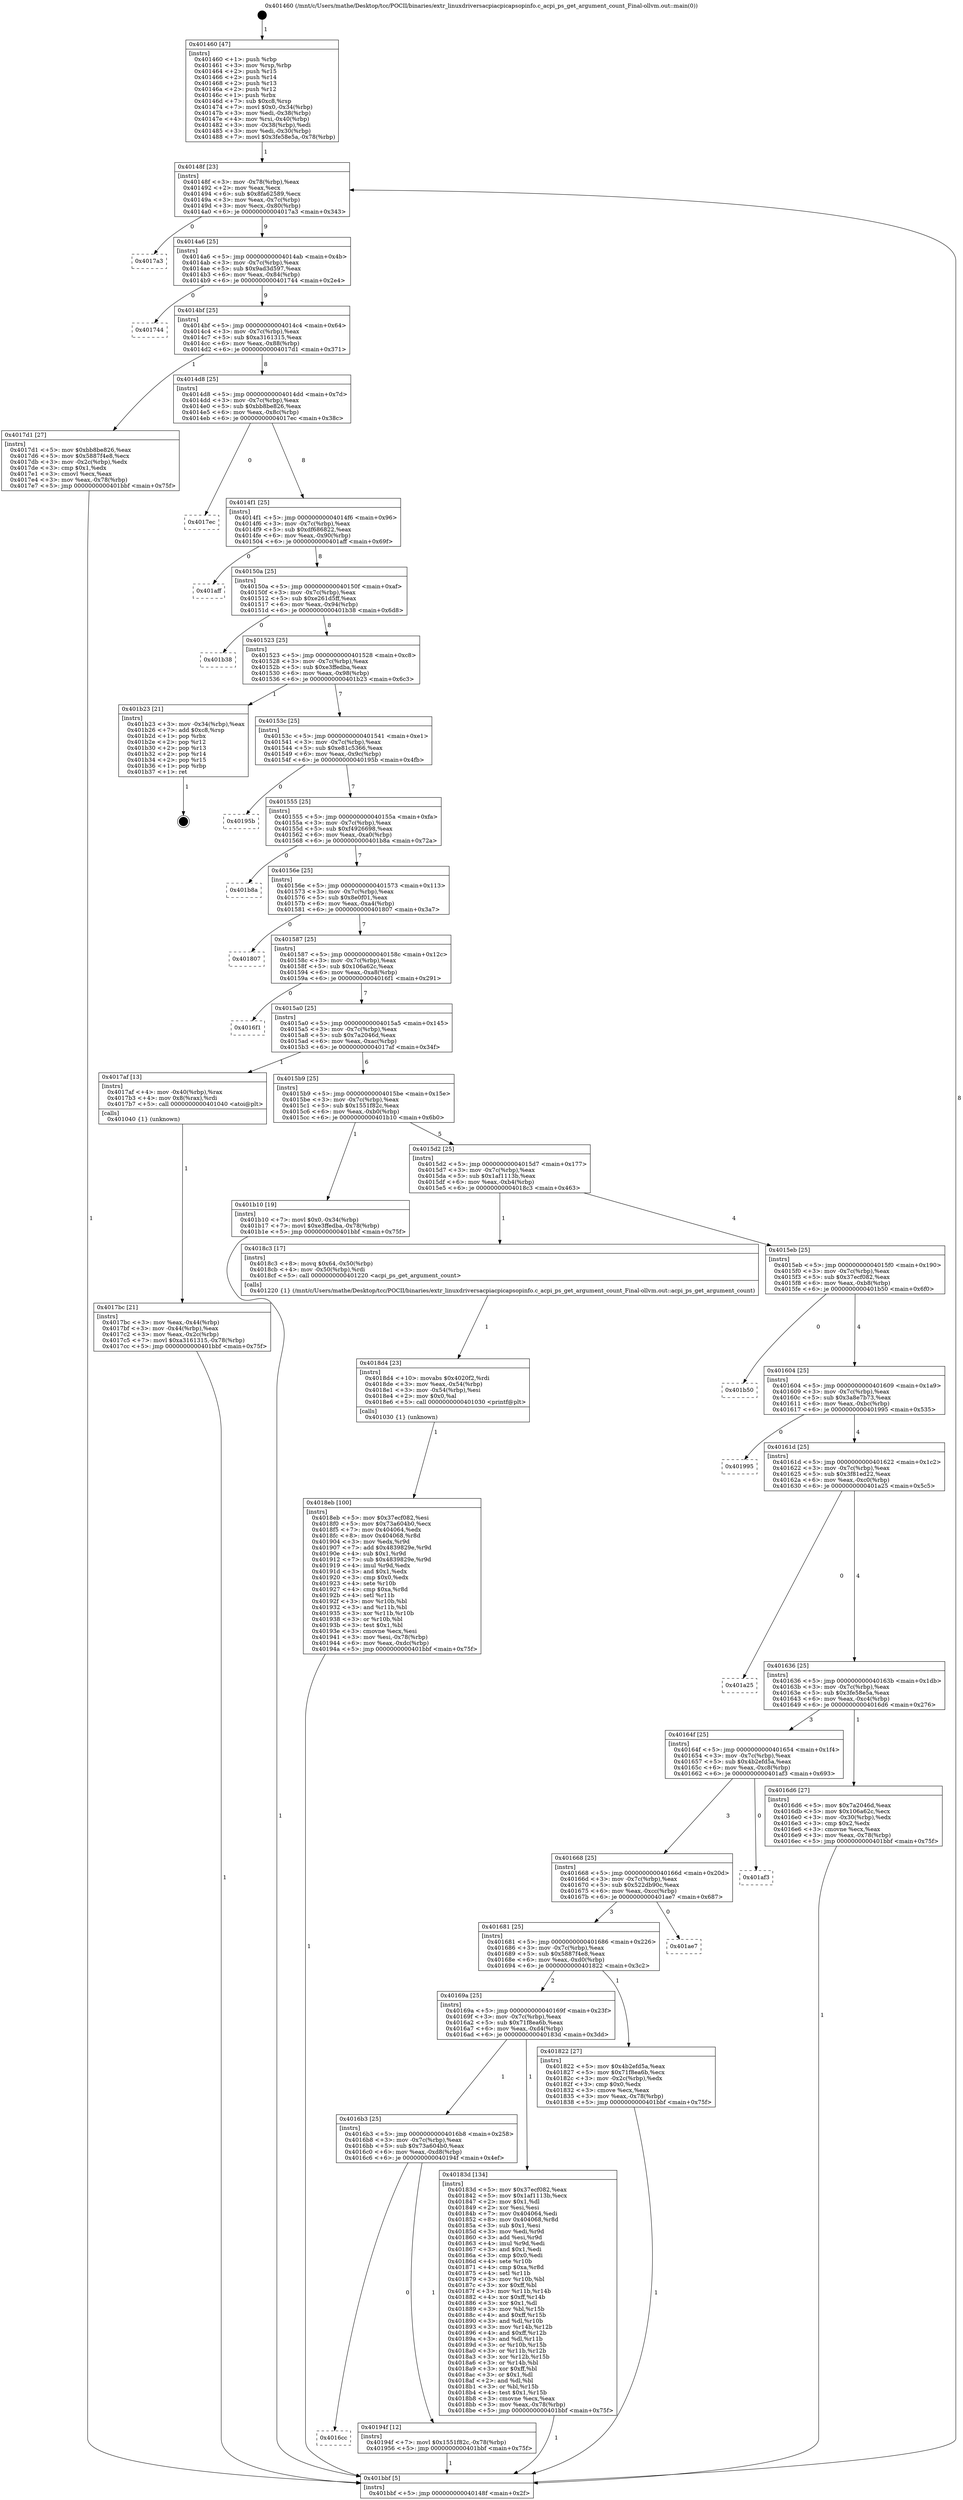 digraph "0x401460" {
  label = "0x401460 (/mnt/c/Users/mathe/Desktop/tcc/POCII/binaries/extr_linuxdriversacpiacpicapsopinfo.c_acpi_ps_get_argument_count_Final-ollvm.out::main(0))"
  labelloc = "t"
  node[shape=record]

  Entry [label="",width=0.3,height=0.3,shape=circle,fillcolor=black,style=filled]
  "0x40148f" [label="{
     0x40148f [23]\l
     | [instrs]\l
     &nbsp;&nbsp;0x40148f \<+3\>: mov -0x78(%rbp),%eax\l
     &nbsp;&nbsp;0x401492 \<+2\>: mov %eax,%ecx\l
     &nbsp;&nbsp;0x401494 \<+6\>: sub $0x8fa62589,%ecx\l
     &nbsp;&nbsp;0x40149a \<+3\>: mov %eax,-0x7c(%rbp)\l
     &nbsp;&nbsp;0x40149d \<+3\>: mov %ecx,-0x80(%rbp)\l
     &nbsp;&nbsp;0x4014a0 \<+6\>: je 00000000004017a3 \<main+0x343\>\l
  }"]
  "0x4017a3" [label="{
     0x4017a3\l
  }", style=dashed]
  "0x4014a6" [label="{
     0x4014a6 [25]\l
     | [instrs]\l
     &nbsp;&nbsp;0x4014a6 \<+5\>: jmp 00000000004014ab \<main+0x4b\>\l
     &nbsp;&nbsp;0x4014ab \<+3\>: mov -0x7c(%rbp),%eax\l
     &nbsp;&nbsp;0x4014ae \<+5\>: sub $0x9ad3d597,%eax\l
     &nbsp;&nbsp;0x4014b3 \<+6\>: mov %eax,-0x84(%rbp)\l
     &nbsp;&nbsp;0x4014b9 \<+6\>: je 0000000000401744 \<main+0x2e4\>\l
  }"]
  Exit [label="",width=0.3,height=0.3,shape=circle,fillcolor=black,style=filled,peripheries=2]
  "0x401744" [label="{
     0x401744\l
  }", style=dashed]
  "0x4014bf" [label="{
     0x4014bf [25]\l
     | [instrs]\l
     &nbsp;&nbsp;0x4014bf \<+5\>: jmp 00000000004014c4 \<main+0x64\>\l
     &nbsp;&nbsp;0x4014c4 \<+3\>: mov -0x7c(%rbp),%eax\l
     &nbsp;&nbsp;0x4014c7 \<+5\>: sub $0xa3161315,%eax\l
     &nbsp;&nbsp;0x4014cc \<+6\>: mov %eax,-0x88(%rbp)\l
     &nbsp;&nbsp;0x4014d2 \<+6\>: je 00000000004017d1 \<main+0x371\>\l
  }"]
  "0x4016cc" [label="{
     0x4016cc\l
  }", style=dashed]
  "0x4017d1" [label="{
     0x4017d1 [27]\l
     | [instrs]\l
     &nbsp;&nbsp;0x4017d1 \<+5\>: mov $0xbb8be826,%eax\l
     &nbsp;&nbsp;0x4017d6 \<+5\>: mov $0x5887f4e8,%ecx\l
     &nbsp;&nbsp;0x4017db \<+3\>: mov -0x2c(%rbp),%edx\l
     &nbsp;&nbsp;0x4017de \<+3\>: cmp $0x1,%edx\l
     &nbsp;&nbsp;0x4017e1 \<+3\>: cmovl %ecx,%eax\l
     &nbsp;&nbsp;0x4017e4 \<+3\>: mov %eax,-0x78(%rbp)\l
     &nbsp;&nbsp;0x4017e7 \<+5\>: jmp 0000000000401bbf \<main+0x75f\>\l
  }"]
  "0x4014d8" [label="{
     0x4014d8 [25]\l
     | [instrs]\l
     &nbsp;&nbsp;0x4014d8 \<+5\>: jmp 00000000004014dd \<main+0x7d\>\l
     &nbsp;&nbsp;0x4014dd \<+3\>: mov -0x7c(%rbp),%eax\l
     &nbsp;&nbsp;0x4014e0 \<+5\>: sub $0xbb8be826,%eax\l
     &nbsp;&nbsp;0x4014e5 \<+6\>: mov %eax,-0x8c(%rbp)\l
     &nbsp;&nbsp;0x4014eb \<+6\>: je 00000000004017ec \<main+0x38c\>\l
  }"]
  "0x40194f" [label="{
     0x40194f [12]\l
     | [instrs]\l
     &nbsp;&nbsp;0x40194f \<+7\>: movl $0x1551f82c,-0x78(%rbp)\l
     &nbsp;&nbsp;0x401956 \<+5\>: jmp 0000000000401bbf \<main+0x75f\>\l
  }"]
  "0x4017ec" [label="{
     0x4017ec\l
  }", style=dashed]
  "0x4014f1" [label="{
     0x4014f1 [25]\l
     | [instrs]\l
     &nbsp;&nbsp;0x4014f1 \<+5\>: jmp 00000000004014f6 \<main+0x96\>\l
     &nbsp;&nbsp;0x4014f6 \<+3\>: mov -0x7c(%rbp),%eax\l
     &nbsp;&nbsp;0x4014f9 \<+5\>: sub $0xdf686822,%eax\l
     &nbsp;&nbsp;0x4014fe \<+6\>: mov %eax,-0x90(%rbp)\l
     &nbsp;&nbsp;0x401504 \<+6\>: je 0000000000401aff \<main+0x69f\>\l
  }"]
  "0x4018eb" [label="{
     0x4018eb [100]\l
     | [instrs]\l
     &nbsp;&nbsp;0x4018eb \<+5\>: mov $0x37ecf082,%esi\l
     &nbsp;&nbsp;0x4018f0 \<+5\>: mov $0x73a604b0,%ecx\l
     &nbsp;&nbsp;0x4018f5 \<+7\>: mov 0x404064,%edx\l
     &nbsp;&nbsp;0x4018fc \<+8\>: mov 0x404068,%r8d\l
     &nbsp;&nbsp;0x401904 \<+3\>: mov %edx,%r9d\l
     &nbsp;&nbsp;0x401907 \<+7\>: add $0x4839829e,%r9d\l
     &nbsp;&nbsp;0x40190e \<+4\>: sub $0x1,%r9d\l
     &nbsp;&nbsp;0x401912 \<+7\>: sub $0x4839829e,%r9d\l
     &nbsp;&nbsp;0x401919 \<+4\>: imul %r9d,%edx\l
     &nbsp;&nbsp;0x40191d \<+3\>: and $0x1,%edx\l
     &nbsp;&nbsp;0x401920 \<+3\>: cmp $0x0,%edx\l
     &nbsp;&nbsp;0x401923 \<+4\>: sete %r10b\l
     &nbsp;&nbsp;0x401927 \<+4\>: cmp $0xa,%r8d\l
     &nbsp;&nbsp;0x40192b \<+4\>: setl %r11b\l
     &nbsp;&nbsp;0x40192f \<+3\>: mov %r10b,%bl\l
     &nbsp;&nbsp;0x401932 \<+3\>: and %r11b,%bl\l
     &nbsp;&nbsp;0x401935 \<+3\>: xor %r11b,%r10b\l
     &nbsp;&nbsp;0x401938 \<+3\>: or %r10b,%bl\l
     &nbsp;&nbsp;0x40193b \<+3\>: test $0x1,%bl\l
     &nbsp;&nbsp;0x40193e \<+3\>: cmovne %ecx,%esi\l
     &nbsp;&nbsp;0x401941 \<+3\>: mov %esi,-0x78(%rbp)\l
     &nbsp;&nbsp;0x401944 \<+6\>: mov %eax,-0xdc(%rbp)\l
     &nbsp;&nbsp;0x40194a \<+5\>: jmp 0000000000401bbf \<main+0x75f\>\l
  }"]
  "0x401aff" [label="{
     0x401aff\l
  }", style=dashed]
  "0x40150a" [label="{
     0x40150a [25]\l
     | [instrs]\l
     &nbsp;&nbsp;0x40150a \<+5\>: jmp 000000000040150f \<main+0xaf\>\l
     &nbsp;&nbsp;0x40150f \<+3\>: mov -0x7c(%rbp),%eax\l
     &nbsp;&nbsp;0x401512 \<+5\>: sub $0xe261d5ff,%eax\l
     &nbsp;&nbsp;0x401517 \<+6\>: mov %eax,-0x94(%rbp)\l
     &nbsp;&nbsp;0x40151d \<+6\>: je 0000000000401b38 \<main+0x6d8\>\l
  }"]
  "0x4018d4" [label="{
     0x4018d4 [23]\l
     | [instrs]\l
     &nbsp;&nbsp;0x4018d4 \<+10\>: movabs $0x4020f2,%rdi\l
     &nbsp;&nbsp;0x4018de \<+3\>: mov %eax,-0x54(%rbp)\l
     &nbsp;&nbsp;0x4018e1 \<+3\>: mov -0x54(%rbp),%esi\l
     &nbsp;&nbsp;0x4018e4 \<+2\>: mov $0x0,%al\l
     &nbsp;&nbsp;0x4018e6 \<+5\>: call 0000000000401030 \<printf@plt\>\l
     | [calls]\l
     &nbsp;&nbsp;0x401030 \{1\} (unknown)\l
  }"]
  "0x401b38" [label="{
     0x401b38\l
  }", style=dashed]
  "0x401523" [label="{
     0x401523 [25]\l
     | [instrs]\l
     &nbsp;&nbsp;0x401523 \<+5\>: jmp 0000000000401528 \<main+0xc8\>\l
     &nbsp;&nbsp;0x401528 \<+3\>: mov -0x7c(%rbp),%eax\l
     &nbsp;&nbsp;0x40152b \<+5\>: sub $0xe3ffedba,%eax\l
     &nbsp;&nbsp;0x401530 \<+6\>: mov %eax,-0x98(%rbp)\l
     &nbsp;&nbsp;0x401536 \<+6\>: je 0000000000401b23 \<main+0x6c3\>\l
  }"]
  "0x4016b3" [label="{
     0x4016b3 [25]\l
     | [instrs]\l
     &nbsp;&nbsp;0x4016b3 \<+5\>: jmp 00000000004016b8 \<main+0x258\>\l
     &nbsp;&nbsp;0x4016b8 \<+3\>: mov -0x7c(%rbp),%eax\l
     &nbsp;&nbsp;0x4016bb \<+5\>: sub $0x73a604b0,%eax\l
     &nbsp;&nbsp;0x4016c0 \<+6\>: mov %eax,-0xd8(%rbp)\l
     &nbsp;&nbsp;0x4016c6 \<+6\>: je 000000000040194f \<main+0x4ef\>\l
  }"]
  "0x401b23" [label="{
     0x401b23 [21]\l
     | [instrs]\l
     &nbsp;&nbsp;0x401b23 \<+3\>: mov -0x34(%rbp),%eax\l
     &nbsp;&nbsp;0x401b26 \<+7\>: add $0xc8,%rsp\l
     &nbsp;&nbsp;0x401b2d \<+1\>: pop %rbx\l
     &nbsp;&nbsp;0x401b2e \<+2\>: pop %r12\l
     &nbsp;&nbsp;0x401b30 \<+2\>: pop %r13\l
     &nbsp;&nbsp;0x401b32 \<+2\>: pop %r14\l
     &nbsp;&nbsp;0x401b34 \<+2\>: pop %r15\l
     &nbsp;&nbsp;0x401b36 \<+1\>: pop %rbp\l
     &nbsp;&nbsp;0x401b37 \<+1\>: ret\l
  }"]
  "0x40153c" [label="{
     0x40153c [25]\l
     | [instrs]\l
     &nbsp;&nbsp;0x40153c \<+5\>: jmp 0000000000401541 \<main+0xe1\>\l
     &nbsp;&nbsp;0x401541 \<+3\>: mov -0x7c(%rbp),%eax\l
     &nbsp;&nbsp;0x401544 \<+5\>: sub $0xe81c5366,%eax\l
     &nbsp;&nbsp;0x401549 \<+6\>: mov %eax,-0x9c(%rbp)\l
     &nbsp;&nbsp;0x40154f \<+6\>: je 000000000040195b \<main+0x4fb\>\l
  }"]
  "0x40183d" [label="{
     0x40183d [134]\l
     | [instrs]\l
     &nbsp;&nbsp;0x40183d \<+5\>: mov $0x37ecf082,%eax\l
     &nbsp;&nbsp;0x401842 \<+5\>: mov $0x1af1113b,%ecx\l
     &nbsp;&nbsp;0x401847 \<+2\>: mov $0x1,%dl\l
     &nbsp;&nbsp;0x401849 \<+2\>: xor %esi,%esi\l
     &nbsp;&nbsp;0x40184b \<+7\>: mov 0x404064,%edi\l
     &nbsp;&nbsp;0x401852 \<+8\>: mov 0x404068,%r8d\l
     &nbsp;&nbsp;0x40185a \<+3\>: sub $0x1,%esi\l
     &nbsp;&nbsp;0x40185d \<+3\>: mov %edi,%r9d\l
     &nbsp;&nbsp;0x401860 \<+3\>: add %esi,%r9d\l
     &nbsp;&nbsp;0x401863 \<+4\>: imul %r9d,%edi\l
     &nbsp;&nbsp;0x401867 \<+3\>: and $0x1,%edi\l
     &nbsp;&nbsp;0x40186a \<+3\>: cmp $0x0,%edi\l
     &nbsp;&nbsp;0x40186d \<+4\>: sete %r10b\l
     &nbsp;&nbsp;0x401871 \<+4\>: cmp $0xa,%r8d\l
     &nbsp;&nbsp;0x401875 \<+4\>: setl %r11b\l
     &nbsp;&nbsp;0x401879 \<+3\>: mov %r10b,%bl\l
     &nbsp;&nbsp;0x40187c \<+3\>: xor $0xff,%bl\l
     &nbsp;&nbsp;0x40187f \<+3\>: mov %r11b,%r14b\l
     &nbsp;&nbsp;0x401882 \<+4\>: xor $0xff,%r14b\l
     &nbsp;&nbsp;0x401886 \<+3\>: xor $0x1,%dl\l
     &nbsp;&nbsp;0x401889 \<+3\>: mov %bl,%r15b\l
     &nbsp;&nbsp;0x40188c \<+4\>: and $0xff,%r15b\l
     &nbsp;&nbsp;0x401890 \<+3\>: and %dl,%r10b\l
     &nbsp;&nbsp;0x401893 \<+3\>: mov %r14b,%r12b\l
     &nbsp;&nbsp;0x401896 \<+4\>: and $0xff,%r12b\l
     &nbsp;&nbsp;0x40189a \<+3\>: and %dl,%r11b\l
     &nbsp;&nbsp;0x40189d \<+3\>: or %r10b,%r15b\l
     &nbsp;&nbsp;0x4018a0 \<+3\>: or %r11b,%r12b\l
     &nbsp;&nbsp;0x4018a3 \<+3\>: xor %r12b,%r15b\l
     &nbsp;&nbsp;0x4018a6 \<+3\>: or %r14b,%bl\l
     &nbsp;&nbsp;0x4018a9 \<+3\>: xor $0xff,%bl\l
     &nbsp;&nbsp;0x4018ac \<+3\>: or $0x1,%dl\l
     &nbsp;&nbsp;0x4018af \<+2\>: and %dl,%bl\l
     &nbsp;&nbsp;0x4018b1 \<+3\>: or %bl,%r15b\l
     &nbsp;&nbsp;0x4018b4 \<+4\>: test $0x1,%r15b\l
     &nbsp;&nbsp;0x4018b8 \<+3\>: cmovne %ecx,%eax\l
     &nbsp;&nbsp;0x4018bb \<+3\>: mov %eax,-0x78(%rbp)\l
     &nbsp;&nbsp;0x4018be \<+5\>: jmp 0000000000401bbf \<main+0x75f\>\l
  }"]
  "0x40195b" [label="{
     0x40195b\l
  }", style=dashed]
  "0x401555" [label="{
     0x401555 [25]\l
     | [instrs]\l
     &nbsp;&nbsp;0x401555 \<+5\>: jmp 000000000040155a \<main+0xfa\>\l
     &nbsp;&nbsp;0x40155a \<+3\>: mov -0x7c(%rbp),%eax\l
     &nbsp;&nbsp;0x40155d \<+5\>: sub $0xf4926698,%eax\l
     &nbsp;&nbsp;0x401562 \<+6\>: mov %eax,-0xa0(%rbp)\l
     &nbsp;&nbsp;0x401568 \<+6\>: je 0000000000401b8a \<main+0x72a\>\l
  }"]
  "0x40169a" [label="{
     0x40169a [25]\l
     | [instrs]\l
     &nbsp;&nbsp;0x40169a \<+5\>: jmp 000000000040169f \<main+0x23f\>\l
     &nbsp;&nbsp;0x40169f \<+3\>: mov -0x7c(%rbp),%eax\l
     &nbsp;&nbsp;0x4016a2 \<+5\>: sub $0x71f8ea6b,%eax\l
     &nbsp;&nbsp;0x4016a7 \<+6\>: mov %eax,-0xd4(%rbp)\l
     &nbsp;&nbsp;0x4016ad \<+6\>: je 000000000040183d \<main+0x3dd\>\l
  }"]
  "0x401b8a" [label="{
     0x401b8a\l
  }", style=dashed]
  "0x40156e" [label="{
     0x40156e [25]\l
     | [instrs]\l
     &nbsp;&nbsp;0x40156e \<+5\>: jmp 0000000000401573 \<main+0x113\>\l
     &nbsp;&nbsp;0x401573 \<+3\>: mov -0x7c(%rbp),%eax\l
     &nbsp;&nbsp;0x401576 \<+5\>: sub $0x8e0f01,%eax\l
     &nbsp;&nbsp;0x40157b \<+6\>: mov %eax,-0xa4(%rbp)\l
     &nbsp;&nbsp;0x401581 \<+6\>: je 0000000000401807 \<main+0x3a7\>\l
  }"]
  "0x401822" [label="{
     0x401822 [27]\l
     | [instrs]\l
     &nbsp;&nbsp;0x401822 \<+5\>: mov $0x4b2efd5a,%eax\l
     &nbsp;&nbsp;0x401827 \<+5\>: mov $0x71f8ea6b,%ecx\l
     &nbsp;&nbsp;0x40182c \<+3\>: mov -0x2c(%rbp),%edx\l
     &nbsp;&nbsp;0x40182f \<+3\>: cmp $0x0,%edx\l
     &nbsp;&nbsp;0x401832 \<+3\>: cmove %ecx,%eax\l
     &nbsp;&nbsp;0x401835 \<+3\>: mov %eax,-0x78(%rbp)\l
     &nbsp;&nbsp;0x401838 \<+5\>: jmp 0000000000401bbf \<main+0x75f\>\l
  }"]
  "0x401807" [label="{
     0x401807\l
  }", style=dashed]
  "0x401587" [label="{
     0x401587 [25]\l
     | [instrs]\l
     &nbsp;&nbsp;0x401587 \<+5\>: jmp 000000000040158c \<main+0x12c\>\l
     &nbsp;&nbsp;0x40158c \<+3\>: mov -0x7c(%rbp),%eax\l
     &nbsp;&nbsp;0x40158f \<+5\>: sub $0x106a62c,%eax\l
     &nbsp;&nbsp;0x401594 \<+6\>: mov %eax,-0xa8(%rbp)\l
     &nbsp;&nbsp;0x40159a \<+6\>: je 00000000004016f1 \<main+0x291\>\l
  }"]
  "0x401681" [label="{
     0x401681 [25]\l
     | [instrs]\l
     &nbsp;&nbsp;0x401681 \<+5\>: jmp 0000000000401686 \<main+0x226\>\l
     &nbsp;&nbsp;0x401686 \<+3\>: mov -0x7c(%rbp),%eax\l
     &nbsp;&nbsp;0x401689 \<+5\>: sub $0x5887f4e8,%eax\l
     &nbsp;&nbsp;0x40168e \<+6\>: mov %eax,-0xd0(%rbp)\l
     &nbsp;&nbsp;0x401694 \<+6\>: je 0000000000401822 \<main+0x3c2\>\l
  }"]
  "0x4016f1" [label="{
     0x4016f1\l
  }", style=dashed]
  "0x4015a0" [label="{
     0x4015a0 [25]\l
     | [instrs]\l
     &nbsp;&nbsp;0x4015a0 \<+5\>: jmp 00000000004015a5 \<main+0x145\>\l
     &nbsp;&nbsp;0x4015a5 \<+3\>: mov -0x7c(%rbp),%eax\l
     &nbsp;&nbsp;0x4015a8 \<+5\>: sub $0x7a2046d,%eax\l
     &nbsp;&nbsp;0x4015ad \<+6\>: mov %eax,-0xac(%rbp)\l
     &nbsp;&nbsp;0x4015b3 \<+6\>: je 00000000004017af \<main+0x34f\>\l
  }"]
  "0x401ae7" [label="{
     0x401ae7\l
  }", style=dashed]
  "0x4017af" [label="{
     0x4017af [13]\l
     | [instrs]\l
     &nbsp;&nbsp;0x4017af \<+4\>: mov -0x40(%rbp),%rax\l
     &nbsp;&nbsp;0x4017b3 \<+4\>: mov 0x8(%rax),%rdi\l
     &nbsp;&nbsp;0x4017b7 \<+5\>: call 0000000000401040 \<atoi@plt\>\l
     | [calls]\l
     &nbsp;&nbsp;0x401040 \{1\} (unknown)\l
  }"]
  "0x4015b9" [label="{
     0x4015b9 [25]\l
     | [instrs]\l
     &nbsp;&nbsp;0x4015b9 \<+5\>: jmp 00000000004015be \<main+0x15e\>\l
     &nbsp;&nbsp;0x4015be \<+3\>: mov -0x7c(%rbp),%eax\l
     &nbsp;&nbsp;0x4015c1 \<+5\>: sub $0x1551f82c,%eax\l
     &nbsp;&nbsp;0x4015c6 \<+6\>: mov %eax,-0xb0(%rbp)\l
     &nbsp;&nbsp;0x4015cc \<+6\>: je 0000000000401b10 \<main+0x6b0\>\l
  }"]
  "0x401668" [label="{
     0x401668 [25]\l
     | [instrs]\l
     &nbsp;&nbsp;0x401668 \<+5\>: jmp 000000000040166d \<main+0x20d\>\l
     &nbsp;&nbsp;0x40166d \<+3\>: mov -0x7c(%rbp),%eax\l
     &nbsp;&nbsp;0x401670 \<+5\>: sub $0x522db90c,%eax\l
     &nbsp;&nbsp;0x401675 \<+6\>: mov %eax,-0xcc(%rbp)\l
     &nbsp;&nbsp;0x40167b \<+6\>: je 0000000000401ae7 \<main+0x687\>\l
  }"]
  "0x401b10" [label="{
     0x401b10 [19]\l
     | [instrs]\l
     &nbsp;&nbsp;0x401b10 \<+7\>: movl $0x0,-0x34(%rbp)\l
     &nbsp;&nbsp;0x401b17 \<+7\>: movl $0xe3ffedba,-0x78(%rbp)\l
     &nbsp;&nbsp;0x401b1e \<+5\>: jmp 0000000000401bbf \<main+0x75f\>\l
  }"]
  "0x4015d2" [label="{
     0x4015d2 [25]\l
     | [instrs]\l
     &nbsp;&nbsp;0x4015d2 \<+5\>: jmp 00000000004015d7 \<main+0x177\>\l
     &nbsp;&nbsp;0x4015d7 \<+3\>: mov -0x7c(%rbp),%eax\l
     &nbsp;&nbsp;0x4015da \<+5\>: sub $0x1af1113b,%eax\l
     &nbsp;&nbsp;0x4015df \<+6\>: mov %eax,-0xb4(%rbp)\l
     &nbsp;&nbsp;0x4015e5 \<+6\>: je 00000000004018c3 \<main+0x463\>\l
  }"]
  "0x401af3" [label="{
     0x401af3\l
  }", style=dashed]
  "0x4018c3" [label="{
     0x4018c3 [17]\l
     | [instrs]\l
     &nbsp;&nbsp;0x4018c3 \<+8\>: movq $0x64,-0x50(%rbp)\l
     &nbsp;&nbsp;0x4018cb \<+4\>: mov -0x50(%rbp),%rdi\l
     &nbsp;&nbsp;0x4018cf \<+5\>: call 0000000000401220 \<acpi_ps_get_argument_count\>\l
     | [calls]\l
     &nbsp;&nbsp;0x401220 \{1\} (/mnt/c/Users/mathe/Desktop/tcc/POCII/binaries/extr_linuxdriversacpiacpicapsopinfo.c_acpi_ps_get_argument_count_Final-ollvm.out::acpi_ps_get_argument_count)\l
  }"]
  "0x4015eb" [label="{
     0x4015eb [25]\l
     | [instrs]\l
     &nbsp;&nbsp;0x4015eb \<+5\>: jmp 00000000004015f0 \<main+0x190\>\l
     &nbsp;&nbsp;0x4015f0 \<+3\>: mov -0x7c(%rbp),%eax\l
     &nbsp;&nbsp;0x4015f3 \<+5\>: sub $0x37ecf082,%eax\l
     &nbsp;&nbsp;0x4015f8 \<+6\>: mov %eax,-0xb8(%rbp)\l
     &nbsp;&nbsp;0x4015fe \<+6\>: je 0000000000401b50 \<main+0x6f0\>\l
  }"]
  "0x4017bc" [label="{
     0x4017bc [21]\l
     | [instrs]\l
     &nbsp;&nbsp;0x4017bc \<+3\>: mov %eax,-0x44(%rbp)\l
     &nbsp;&nbsp;0x4017bf \<+3\>: mov -0x44(%rbp),%eax\l
     &nbsp;&nbsp;0x4017c2 \<+3\>: mov %eax,-0x2c(%rbp)\l
     &nbsp;&nbsp;0x4017c5 \<+7\>: movl $0xa3161315,-0x78(%rbp)\l
     &nbsp;&nbsp;0x4017cc \<+5\>: jmp 0000000000401bbf \<main+0x75f\>\l
  }"]
  "0x401b50" [label="{
     0x401b50\l
  }", style=dashed]
  "0x401604" [label="{
     0x401604 [25]\l
     | [instrs]\l
     &nbsp;&nbsp;0x401604 \<+5\>: jmp 0000000000401609 \<main+0x1a9\>\l
     &nbsp;&nbsp;0x401609 \<+3\>: mov -0x7c(%rbp),%eax\l
     &nbsp;&nbsp;0x40160c \<+5\>: sub $0x3a8e7b73,%eax\l
     &nbsp;&nbsp;0x401611 \<+6\>: mov %eax,-0xbc(%rbp)\l
     &nbsp;&nbsp;0x401617 \<+6\>: je 0000000000401995 \<main+0x535\>\l
  }"]
  "0x401460" [label="{
     0x401460 [47]\l
     | [instrs]\l
     &nbsp;&nbsp;0x401460 \<+1\>: push %rbp\l
     &nbsp;&nbsp;0x401461 \<+3\>: mov %rsp,%rbp\l
     &nbsp;&nbsp;0x401464 \<+2\>: push %r15\l
     &nbsp;&nbsp;0x401466 \<+2\>: push %r14\l
     &nbsp;&nbsp;0x401468 \<+2\>: push %r13\l
     &nbsp;&nbsp;0x40146a \<+2\>: push %r12\l
     &nbsp;&nbsp;0x40146c \<+1\>: push %rbx\l
     &nbsp;&nbsp;0x40146d \<+7\>: sub $0xc8,%rsp\l
     &nbsp;&nbsp;0x401474 \<+7\>: movl $0x0,-0x34(%rbp)\l
     &nbsp;&nbsp;0x40147b \<+3\>: mov %edi,-0x38(%rbp)\l
     &nbsp;&nbsp;0x40147e \<+4\>: mov %rsi,-0x40(%rbp)\l
     &nbsp;&nbsp;0x401482 \<+3\>: mov -0x38(%rbp),%edi\l
     &nbsp;&nbsp;0x401485 \<+3\>: mov %edi,-0x30(%rbp)\l
     &nbsp;&nbsp;0x401488 \<+7\>: movl $0x3fe58e5a,-0x78(%rbp)\l
  }"]
  "0x401995" [label="{
     0x401995\l
  }", style=dashed]
  "0x40161d" [label="{
     0x40161d [25]\l
     | [instrs]\l
     &nbsp;&nbsp;0x40161d \<+5\>: jmp 0000000000401622 \<main+0x1c2\>\l
     &nbsp;&nbsp;0x401622 \<+3\>: mov -0x7c(%rbp),%eax\l
     &nbsp;&nbsp;0x401625 \<+5\>: sub $0x3f81ed22,%eax\l
     &nbsp;&nbsp;0x40162a \<+6\>: mov %eax,-0xc0(%rbp)\l
     &nbsp;&nbsp;0x401630 \<+6\>: je 0000000000401a25 \<main+0x5c5\>\l
  }"]
  "0x401bbf" [label="{
     0x401bbf [5]\l
     | [instrs]\l
     &nbsp;&nbsp;0x401bbf \<+5\>: jmp 000000000040148f \<main+0x2f\>\l
  }"]
  "0x401a25" [label="{
     0x401a25\l
  }", style=dashed]
  "0x401636" [label="{
     0x401636 [25]\l
     | [instrs]\l
     &nbsp;&nbsp;0x401636 \<+5\>: jmp 000000000040163b \<main+0x1db\>\l
     &nbsp;&nbsp;0x40163b \<+3\>: mov -0x7c(%rbp),%eax\l
     &nbsp;&nbsp;0x40163e \<+5\>: sub $0x3fe58e5a,%eax\l
     &nbsp;&nbsp;0x401643 \<+6\>: mov %eax,-0xc4(%rbp)\l
     &nbsp;&nbsp;0x401649 \<+6\>: je 00000000004016d6 \<main+0x276\>\l
  }"]
  "0x40164f" [label="{
     0x40164f [25]\l
     | [instrs]\l
     &nbsp;&nbsp;0x40164f \<+5\>: jmp 0000000000401654 \<main+0x1f4\>\l
     &nbsp;&nbsp;0x401654 \<+3\>: mov -0x7c(%rbp),%eax\l
     &nbsp;&nbsp;0x401657 \<+5\>: sub $0x4b2efd5a,%eax\l
     &nbsp;&nbsp;0x40165c \<+6\>: mov %eax,-0xc8(%rbp)\l
     &nbsp;&nbsp;0x401662 \<+6\>: je 0000000000401af3 \<main+0x693\>\l
  }"]
  "0x4016d6" [label="{
     0x4016d6 [27]\l
     | [instrs]\l
     &nbsp;&nbsp;0x4016d6 \<+5\>: mov $0x7a2046d,%eax\l
     &nbsp;&nbsp;0x4016db \<+5\>: mov $0x106a62c,%ecx\l
     &nbsp;&nbsp;0x4016e0 \<+3\>: mov -0x30(%rbp),%edx\l
     &nbsp;&nbsp;0x4016e3 \<+3\>: cmp $0x2,%edx\l
     &nbsp;&nbsp;0x4016e6 \<+3\>: cmovne %ecx,%eax\l
     &nbsp;&nbsp;0x4016e9 \<+3\>: mov %eax,-0x78(%rbp)\l
     &nbsp;&nbsp;0x4016ec \<+5\>: jmp 0000000000401bbf \<main+0x75f\>\l
  }"]
  Entry -> "0x401460" [label=" 1"]
  "0x40148f" -> "0x4017a3" [label=" 0"]
  "0x40148f" -> "0x4014a6" [label=" 9"]
  "0x401b23" -> Exit [label=" 1"]
  "0x4014a6" -> "0x401744" [label=" 0"]
  "0x4014a6" -> "0x4014bf" [label=" 9"]
  "0x401b10" -> "0x401bbf" [label=" 1"]
  "0x4014bf" -> "0x4017d1" [label=" 1"]
  "0x4014bf" -> "0x4014d8" [label=" 8"]
  "0x40194f" -> "0x401bbf" [label=" 1"]
  "0x4014d8" -> "0x4017ec" [label=" 0"]
  "0x4014d8" -> "0x4014f1" [label=" 8"]
  "0x4016b3" -> "0x4016cc" [label=" 0"]
  "0x4014f1" -> "0x401aff" [label=" 0"]
  "0x4014f1" -> "0x40150a" [label=" 8"]
  "0x4016b3" -> "0x40194f" [label=" 1"]
  "0x40150a" -> "0x401b38" [label=" 0"]
  "0x40150a" -> "0x401523" [label=" 8"]
  "0x4018eb" -> "0x401bbf" [label=" 1"]
  "0x401523" -> "0x401b23" [label=" 1"]
  "0x401523" -> "0x40153c" [label=" 7"]
  "0x4018d4" -> "0x4018eb" [label=" 1"]
  "0x40153c" -> "0x40195b" [label=" 0"]
  "0x40153c" -> "0x401555" [label=" 7"]
  "0x4018c3" -> "0x4018d4" [label=" 1"]
  "0x401555" -> "0x401b8a" [label=" 0"]
  "0x401555" -> "0x40156e" [label=" 7"]
  "0x40169a" -> "0x4016b3" [label=" 1"]
  "0x40156e" -> "0x401807" [label=" 0"]
  "0x40156e" -> "0x401587" [label=" 7"]
  "0x40169a" -> "0x40183d" [label=" 1"]
  "0x401587" -> "0x4016f1" [label=" 0"]
  "0x401587" -> "0x4015a0" [label=" 7"]
  "0x401822" -> "0x401bbf" [label=" 1"]
  "0x4015a0" -> "0x4017af" [label=" 1"]
  "0x4015a0" -> "0x4015b9" [label=" 6"]
  "0x401681" -> "0x40169a" [label=" 2"]
  "0x4015b9" -> "0x401b10" [label=" 1"]
  "0x4015b9" -> "0x4015d2" [label=" 5"]
  "0x40183d" -> "0x401bbf" [label=" 1"]
  "0x4015d2" -> "0x4018c3" [label=" 1"]
  "0x4015d2" -> "0x4015eb" [label=" 4"]
  "0x401668" -> "0x401681" [label=" 3"]
  "0x4015eb" -> "0x401b50" [label=" 0"]
  "0x4015eb" -> "0x401604" [label=" 4"]
  "0x401681" -> "0x401822" [label=" 1"]
  "0x401604" -> "0x401995" [label=" 0"]
  "0x401604" -> "0x40161d" [label=" 4"]
  "0x40164f" -> "0x401668" [label=" 3"]
  "0x40161d" -> "0x401a25" [label=" 0"]
  "0x40161d" -> "0x401636" [label=" 4"]
  "0x40164f" -> "0x401af3" [label=" 0"]
  "0x401636" -> "0x4016d6" [label=" 1"]
  "0x401636" -> "0x40164f" [label=" 3"]
  "0x4016d6" -> "0x401bbf" [label=" 1"]
  "0x401460" -> "0x40148f" [label=" 1"]
  "0x401bbf" -> "0x40148f" [label=" 8"]
  "0x4017af" -> "0x4017bc" [label=" 1"]
  "0x4017bc" -> "0x401bbf" [label=" 1"]
  "0x4017d1" -> "0x401bbf" [label=" 1"]
  "0x401668" -> "0x401ae7" [label=" 0"]
}
